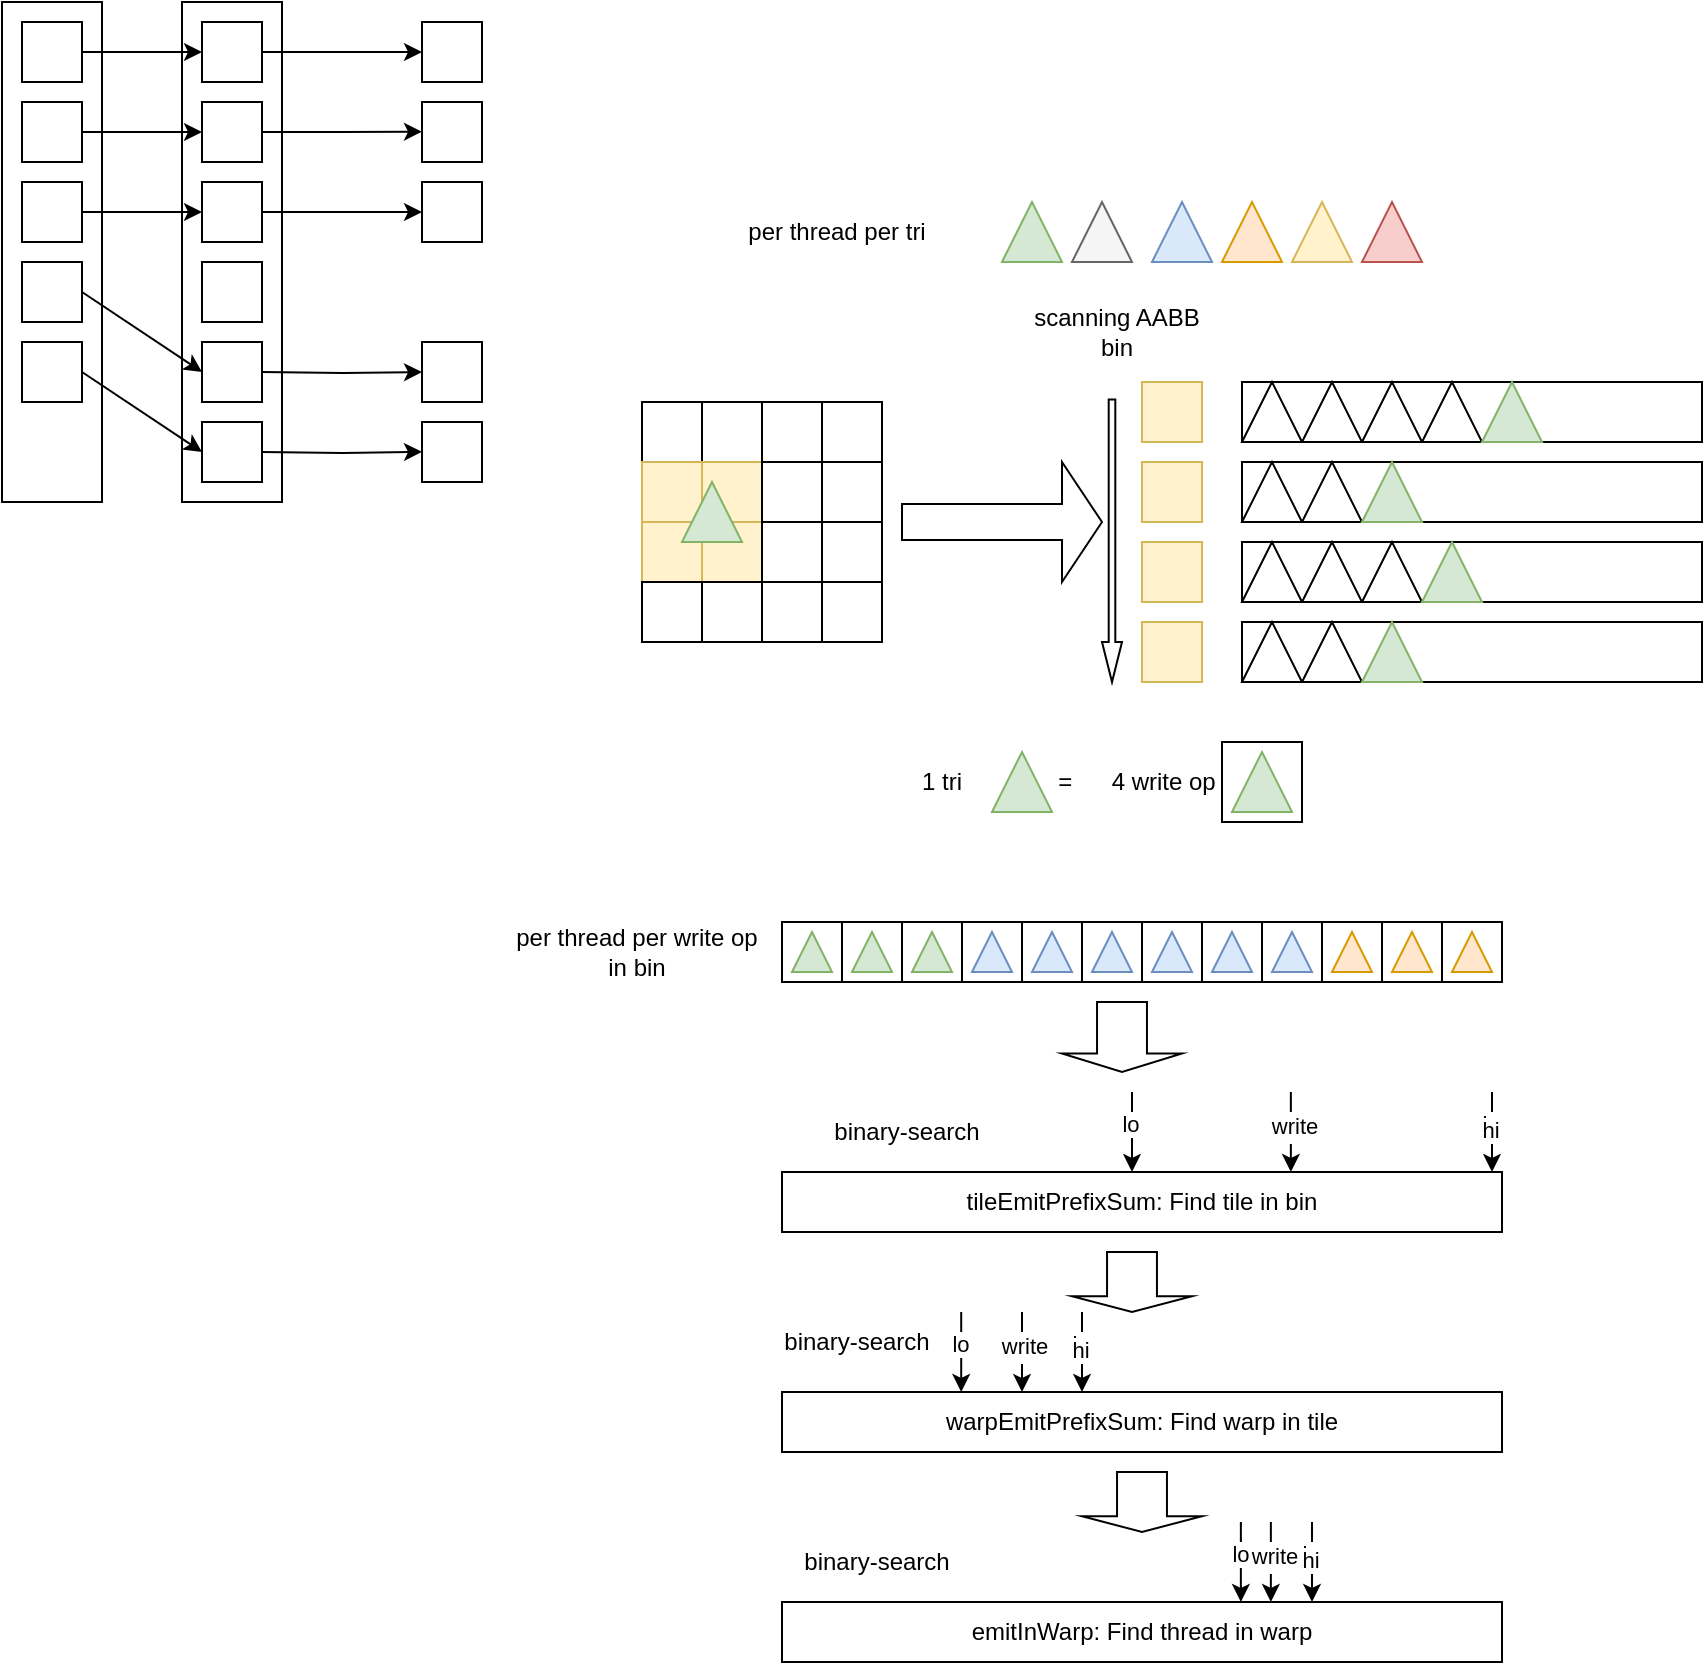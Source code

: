 <mxfile version="24.0.5" type="github">
  <diagram name="第 1 页" id="LOQZdf_YecflDSfbPk9R">
    <mxGraphModel dx="865" dy="490" grid="1" gridSize="10" guides="1" tooltips="1" connect="1" arrows="1" fold="1" page="1" pageScale="1" pageWidth="827" pageHeight="1169" math="0" shadow="0">
      <root>
        <mxCell id="0" />
        <mxCell id="1" parent="0" />
        <mxCell id="KsGBipaj28z4vU5Ojqf7-1" value="" style="rounded=0;whiteSpace=wrap;html=1;" vertex="1" parent="1">
          <mxGeometry x="140" y="20" width="50" height="250" as="geometry" />
        </mxCell>
        <mxCell id="KsGBipaj28z4vU5Ojqf7-9" value="" style="edgeStyle=orthogonalEdgeStyle;rounded=0;orthogonalLoop=1;jettySize=auto;html=1;" edge="1" parent="1" source="KsGBipaj28z4vU5Ojqf7-2" target="KsGBipaj28z4vU5Ojqf7-8">
          <mxGeometry relative="1" as="geometry" />
        </mxCell>
        <mxCell id="KsGBipaj28z4vU5Ojqf7-2" value="" style="rounded=0;whiteSpace=wrap;html=1;" vertex="1" parent="1">
          <mxGeometry x="150" y="30" width="30" height="30" as="geometry" />
        </mxCell>
        <mxCell id="KsGBipaj28z4vU5Ojqf7-14" style="edgeStyle=orthogonalEdgeStyle;rounded=0;orthogonalLoop=1;jettySize=auto;html=1;exitX=1;exitY=0.5;exitDx=0;exitDy=0;" edge="1" parent="1" source="KsGBipaj28z4vU5Ojqf7-3">
          <mxGeometry relative="1" as="geometry">
            <mxPoint x="260.0" y="84.857" as="targetPoint" />
          </mxGeometry>
        </mxCell>
        <mxCell id="KsGBipaj28z4vU5Ojqf7-3" value="" style="rounded=0;whiteSpace=wrap;html=1;" vertex="1" parent="1">
          <mxGeometry x="150" y="70" width="30" height="30" as="geometry" />
        </mxCell>
        <mxCell id="KsGBipaj28z4vU5Ojqf7-12" value="" style="edgeStyle=orthogonalEdgeStyle;rounded=0;orthogonalLoop=1;jettySize=auto;html=1;" edge="1" parent="1" source="KsGBipaj28z4vU5Ojqf7-4" target="KsGBipaj28z4vU5Ojqf7-11">
          <mxGeometry relative="1" as="geometry" />
        </mxCell>
        <mxCell id="KsGBipaj28z4vU5Ojqf7-4" value="" style="rounded=0;whiteSpace=wrap;html=1;" vertex="1" parent="1">
          <mxGeometry x="150" y="110" width="30" height="30" as="geometry" />
        </mxCell>
        <mxCell id="KsGBipaj28z4vU5Ojqf7-5" value="" style="rounded=0;whiteSpace=wrap;html=1;" vertex="1" parent="1">
          <mxGeometry x="150" y="150" width="30" height="30" as="geometry" />
        </mxCell>
        <mxCell id="KsGBipaj28z4vU5Ojqf7-6" value="" style="rounded=0;whiteSpace=wrap;html=1;" vertex="1" parent="1">
          <mxGeometry x="150" y="190" width="30" height="30" as="geometry" />
        </mxCell>
        <mxCell id="KsGBipaj28z4vU5Ojqf7-7" value="" style="rounded=0;whiteSpace=wrap;html=1;" vertex="1" parent="1">
          <mxGeometry x="150" y="230" width="30" height="30" as="geometry" />
        </mxCell>
        <mxCell id="KsGBipaj28z4vU5Ojqf7-8" value="" style="rounded=0;whiteSpace=wrap;html=1;" vertex="1" parent="1">
          <mxGeometry x="260" y="30" width="30" height="30" as="geometry" />
        </mxCell>
        <mxCell id="KsGBipaj28z4vU5Ojqf7-11" value="" style="rounded=0;whiteSpace=wrap;html=1;" vertex="1" parent="1">
          <mxGeometry x="260" y="110" width="30" height="30" as="geometry" />
        </mxCell>
        <mxCell id="KsGBipaj28z4vU5Ojqf7-15" value="" style="rounded=0;whiteSpace=wrap;html=1;" vertex="1" parent="1">
          <mxGeometry x="260" y="70" width="30" height="30" as="geometry" />
        </mxCell>
        <mxCell id="KsGBipaj28z4vU5Ojqf7-16" value="" style="edgeStyle=orthogonalEdgeStyle;rounded=0;orthogonalLoop=1;jettySize=auto;html=1;" edge="1" parent="1" target="KsGBipaj28z4vU5Ojqf7-18">
          <mxGeometry relative="1" as="geometry">
            <mxPoint x="180" y="205" as="sourcePoint" />
          </mxGeometry>
        </mxCell>
        <mxCell id="KsGBipaj28z4vU5Ojqf7-17" style="edgeStyle=orthogonalEdgeStyle;rounded=0;orthogonalLoop=1;jettySize=auto;html=1;exitX=1;exitY=0.5;exitDx=0;exitDy=0;" edge="1" parent="1">
          <mxGeometry relative="1" as="geometry">
            <mxPoint x="260.0" y="244.857" as="targetPoint" />
            <mxPoint x="180" y="245" as="sourcePoint" />
          </mxGeometry>
        </mxCell>
        <mxCell id="KsGBipaj28z4vU5Ojqf7-18" value="" style="rounded=0;whiteSpace=wrap;html=1;" vertex="1" parent="1">
          <mxGeometry x="260" y="190" width="30" height="30" as="geometry" />
        </mxCell>
        <mxCell id="KsGBipaj28z4vU5Ojqf7-19" value="" style="rounded=0;whiteSpace=wrap;html=1;" vertex="1" parent="1">
          <mxGeometry x="260" y="230" width="30" height="30" as="geometry" />
        </mxCell>
        <mxCell id="KsGBipaj28z4vU5Ojqf7-20" value="" style="rounded=0;whiteSpace=wrap;html=1;" vertex="1" parent="1">
          <mxGeometry x="50" y="20" width="50" height="250" as="geometry" />
        </mxCell>
        <mxCell id="KsGBipaj28z4vU5Ojqf7-26" style="edgeStyle=orthogonalEdgeStyle;rounded=0;orthogonalLoop=1;jettySize=auto;html=1;exitX=1;exitY=0.5;exitDx=0;exitDy=0;entryX=0;entryY=0.5;entryDx=0;entryDy=0;" edge="1" parent="1" source="KsGBipaj28z4vU5Ojqf7-21" target="KsGBipaj28z4vU5Ojqf7-2">
          <mxGeometry relative="1" as="geometry" />
        </mxCell>
        <mxCell id="KsGBipaj28z4vU5Ojqf7-21" value="" style="rounded=0;whiteSpace=wrap;html=1;" vertex="1" parent="1">
          <mxGeometry x="60" y="30" width="30" height="30" as="geometry" />
        </mxCell>
        <mxCell id="KsGBipaj28z4vU5Ojqf7-27" style="edgeStyle=orthogonalEdgeStyle;rounded=0;orthogonalLoop=1;jettySize=auto;html=1;exitX=1;exitY=0.5;exitDx=0;exitDy=0;entryX=0;entryY=0.5;entryDx=0;entryDy=0;" edge="1" parent="1" source="KsGBipaj28z4vU5Ojqf7-22" target="KsGBipaj28z4vU5Ojqf7-3">
          <mxGeometry relative="1" as="geometry" />
        </mxCell>
        <mxCell id="KsGBipaj28z4vU5Ojqf7-22" value="" style="rounded=0;whiteSpace=wrap;html=1;" vertex="1" parent="1">
          <mxGeometry x="60" y="70" width="30" height="30" as="geometry" />
        </mxCell>
        <mxCell id="KsGBipaj28z4vU5Ojqf7-28" style="edgeStyle=orthogonalEdgeStyle;rounded=0;orthogonalLoop=1;jettySize=auto;html=1;exitX=1;exitY=0.5;exitDx=0;exitDy=0;entryX=0;entryY=0.5;entryDx=0;entryDy=0;" edge="1" parent="1" source="KsGBipaj28z4vU5Ojqf7-23" target="KsGBipaj28z4vU5Ojqf7-4">
          <mxGeometry relative="1" as="geometry" />
        </mxCell>
        <mxCell id="KsGBipaj28z4vU5Ojqf7-23" value="" style="rounded=0;whiteSpace=wrap;html=1;" vertex="1" parent="1">
          <mxGeometry x="60" y="110" width="30" height="30" as="geometry" />
        </mxCell>
        <mxCell id="KsGBipaj28z4vU5Ojqf7-29" style="rounded=0;orthogonalLoop=1;jettySize=auto;html=1;exitX=1;exitY=0.5;exitDx=0;exitDy=0;entryX=0;entryY=0.5;entryDx=0;entryDy=0;" edge="1" parent="1" source="KsGBipaj28z4vU5Ojqf7-24" target="KsGBipaj28z4vU5Ojqf7-6">
          <mxGeometry relative="1" as="geometry" />
        </mxCell>
        <mxCell id="KsGBipaj28z4vU5Ojqf7-24" value="" style="rounded=0;whiteSpace=wrap;html=1;" vertex="1" parent="1">
          <mxGeometry x="60" y="150" width="30" height="30" as="geometry" />
        </mxCell>
        <mxCell id="KsGBipaj28z4vU5Ojqf7-30" style="rounded=0;orthogonalLoop=1;jettySize=auto;html=1;exitX=1;exitY=0.5;exitDx=0;exitDy=0;entryX=0;entryY=0.5;entryDx=0;entryDy=0;" edge="1" parent="1" source="KsGBipaj28z4vU5Ojqf7-25" target="KsGBipaj28z4vU5Ojqf7-7">
          <mxGeometry relative="1" as="geometry" />
        </mxCell>
        <mxCell id="KsGBipaj28z4vU5Ojqf7-25" value="" style="rounded=0;whiteSpace=wrap;html=1;" vertex="1" parent="1">
          <mxGeometry x="60" y="190" width="30" height="30" as="geometry" />
        </mxCell>
        <mxCell id="KsGBipaj28z4vU5Ojqf7-32" value="" style="rounded=0;whiteSpace=wrap;html=1;" vertex="1" parent="1">
          <mxGeometry x="370" y="220" width="30" height="30" as="geometry" />
        </mxCell>
        <mxCell id="KsGBipaj28z4vU5Ojqf7-33" value="" style="rounded=0;whiteSpace=wrap;html=1;" vertex="1" parent="1">
          <mxGeometry x="400" y="220" width="30" height="30" as="geometry" />
        </mxCell>
        <mxCell id="KsGBipaj28z4vU5Ojqf7-34" value="" style="rounded=0;whiteSpace=wrap;html=1;" vertex="1" parent="1">
          <mxGeometry x="430" y="220" width="30" height="30" as="geometry" />
        </mxCell>
        <mxCell id="KsGBipaj28z4vU5Ojqf7-35" value="" style="rounded=0;whiteSpace=wrap;html=1;" vertex="1" parent="1">
          <mxGeometry x="460" y="220" width="30" height="30" as="geometry" />
        </mxCell>
        <mxCell id="KsGBipaj28z4vU5Ojqf7-36" value="" style="rounded=0;whiteSpace=wrap;html=1;fillColor=#fff2cc;strokeColor=#d6b656;" vertex="1" parent="1">
          <mxGeometry x="370" y="250" width="30" height="30" as="geometry" />
        </mxCell>
        <mxCell id="KsGBipaj28z4vU5Ojqf7-37" value="" style="rounded=0;whiteSpace=wrap;html=1;fillColor=#fff2cc;strokeColor=#d6b656;" vertex="1" parent="1">
          <mxGeometry x="400" y="250" width="30" height="30" as="geometry" />
        </mxCell>
        <mxCell id="KsGBipaj28z4vU5Ojqf7-38" value="" style="rounded=0;whiteSpace=wrap;html=1;" vertex="1" parent="1">
          <mxGeometry x="430" y="250" width="30" height="30" as="geometry" />
        </mxCell>
        <mxCell id="KsGBipaj28z4vU5Ojqf7-39" value="" style="rounded=0;whiteSpace=wrap;html=1;" vertex="1" parent="1">
          <mxGeometry x="460" y="250" width="30" height="30" as="geometry" />
        </mxCell>
        <mxCell id="KsGBipaj28z4vU5Ojqf7-40" value="" style="rounded=0;whiteSpace=wrap;html=1;fillColor=#fff2cc;strokeColor=#d6b656;" vertex="1" parent="1">
          <mxGeometry x="370" y="280" width="30" height="30" as="geometry" />
        </mxCell>
        <mxCell id="KsGBipaj28z4vU5Ojqf7-41" value="" style="rounded=0;whiteSpace=wrap;html=1;fillColor=#fff2cc;strokeColor=#d6b656;" vertex="1" parent="1">
          <mxGeometry x="400" y="280" width="30" height="30" as="geometry" />
        </mxCell>
        <mxCell id="KsGBipaj28z4vU5Ojqf7-42" value="" style="rounded=0;whiteSpace=wrap;html=1;" vertex="1" parent="1">
          <mxGeometry x="430" y="280" width="30" height="30" as="geometry" />
        </mxCell>
        <mxCell id="KsGBipaj28z4vU5Ojqf7-43" value="" style="rounded=0;whiteSpace=wrap;html=1;" vertex="1" parent="1">
          <mxGeometry x="460" y="280" width="30" height="30" as="geometry" />
        </mxCell>
        <mxCell id="KsGBipaj28z4vU5Ojqf7-44" value="" style="rounded=0;whiteSpace=wrap;html=1;" vertex="1" parent="1">
          <mxGeometry x="370" y="310" width="30" height="30" as="geometry" />
        </mxCell>
        <mxCell id="KsGBipaj28z4vU5Ojqf7-45" value="" style="rounded=0;whiteSpace=wrap;html=1;" vertex="1" parent="1">
          <mxGeometry x="400" y="310" width="30" height="30" as="geometry" />
        </mxCell>
        <mxCell id="KsGBipaj28z4vU5Ojqf7-46" value="" style="rounded=0;whiteSpace=wrap;html=1;" vertex="1" parent="1">
          <mxGeometry x="430" y="310" width="30" height="30" as="geometry" />
        </mxCell>
        <mxCell id="KsGBipaj28z4vU5Ojqf7-47" value="" style="rounded=0;whiteSpace=wrap;html=1;" vertex="1" parent="1">
          <mxGeometry x="460" y="310" width="30" height="30" as="geometry" />
        </mxCell>
        <mxCell id="KsGBipaj28z4vU5Ojqf7-31" value="" style="triangle;whiteSpace=wrap;html=1;rotation=-90;fillColor=#d5e8d4;strokeColor=#82b366;" vertex="1" parent="1">
          <mxGeometry x="390" y="260" width="30" height="30" as="geometry" />
        </mxCell>
        <mxCell id="KsGBipaj28z4vU5Ojqf7-51" value="" style="rounded=0;whiteSpace=wrap;html=1;fillColor=#fff2cc;strokeColor=#d6b656;" vertex="1" parent="1">
          <mxGeometry x="620" y="210" width="30" height="30" as="geometry" />
        </mxCell>
        <mxCell id="KsGBipaj28z4vU5Ojqf7-52" value="" style="rounded=0;whiteSpace=wrap;html=1;fillColor=#fff2cc;strokeColor=#d6b656;" vertex="1" parent="1">
          <mxGeometry x="620" y="250" width="30" height="30" as="geometry" />
        </mxCell>
        <mxCell id="KsGBipaj28z4vU5Ojqf7-53" value="" style="rounded=0;whiteSpace=wrap;html=1;fillColor=#fff2cc;strokeColor=#d6b656;" vertex="1" parent="1">
          <mxGeometry x="620" y="290" width="30" height="30" as="geometry" />
        </mxCell>
        <mxCell id="KsGBipaj28z4vU5Ojqf7-54" value="" style="rounded=0;whiteSpace=wrap;html=1;fillColor=#fff2cc;strokeColor=#d6b656;" vertex="1" parent="1">
          <mxGeometry x="620" y="330" width="30" height="30" as="geometry" />
        </mxCell>
        <mxCell id="KsGBipaj28z4vU5Ojqf7-55" value="" style="rounded=0;whiteSpace=wrap;html=1;" vertex="1" parent="1">
          <mxGeometry x="670" y="210" width="230" height="30" as="geometry" />
        </mxCell>
        <mxCell id="KsGBipaj28z4vU5Ojqf7-56" value="" style="rounded=0;whiteSpace=wrap;html=1;" vertex="1" parent="1">
          <mxGeometry x="670" y="250" width="230" height="30" as="geometry" />
        </mxCell>
        <mxCell id="KsGBipaj28z4vU5Ojqf7-57" value="" style="rounded=0;whiteSpace=wrap;html=1;" vertex="1" parent="1">
          <mxGeometry x="670" y="290" width="230" height="30" as="geometry" />
        </mxCell>
        <mxCell id="KsGBipaj28z4vU5Ojqf7-58" value="" style="rounded=0;whiteSpace=wrap;html=1;" vertex="1" parent="1">
          <mxGeometry x="670" y="330" width="230" height="30" as="geometry" />
        </mxCell>
        <mxCell id="KsGBipaj28z4vU5Ojqf7-59" value="" style="triangle;whiteSpace=wrap;html=1;rotation=-90;" vertex="1" parent="1">
          <mxGeometry x="670" y="210" width="30" height="30" as="geometry" />
        </mxCell>
        <mxCell id="KsGBipaj28z4vU5Ojqf7-60" value="" style="triangle;whiteSpace=wrap;html=1;rotation=-90;" vertex="1" parent="1">
          <mxGeometry x="700" y="210" width="30" height="30" as="geometry" />
        </mxCell>
        <mxCell id="KsGBipaj28z4vU5Ojqf7-61" value="" style="triangle;whiteSpace=wrap;html=1;rotation=-90;" vertex="1" parent="1">
          <mxGeometry x="670" y="250" width="30" height="30" as="geometry" />
        </mxCell>
        <mxCell id="KsGBipaj28z4vU5Ojqf7-62" value="" style="triangle;whiteSpace=wrap;html=1;rotation=-90;" vertex="1" parent="1">
          <mxGeometry x="700" y="250" width="30" height="30" as="geometry" />
        </mxCell>
        <mxCell id="KsGBipaj28z4vU5Ojqf7-63" value="" style="triangle;whiteSpace=wrap;html=1;rotation=-90;" vertex="1" parent="1">
          <mxGeometry x="670" y="290" width="30" height="30" as="geometry" />
        </mxCell>
        <mxCell id="KsGBipaj28z4vU5Ojqf7-64" value="" style="triangle;whiteSpace=wrap;html=1;rotation=-90;" vertex="1" parent="1">
          <mxGeometry x="700" y="290" width="30" height="30" as="geometry" />
        </mxCell>
        <mxCell id="KsGBipaj28z4vU5Ojqf7-65" value="" style="triangle;whiteSpace=wrap;html=1;rotation=-90;" vertex="1" parent="1">
          <mxGeometry x="670" y="330" width="30" height="30" as="geometry" />
        </mxCell>
        <mxCell id="KsGBipaj28z4vU5Ojqf7-66" value="" style="triangle;whiteSpace=wrap;html=1;rotation=-90;" vertex="1" parent="1">
          <mxGeometry x="700" y="330" width="30" height="30" as="geometry" />
        </mxCell>
        <mxCell id="KsGBipaj28z4vU5Ojqf7-67" value="" style="triangle;whiteSpace=wrap;html=1;rotation=-90;" vertex="1" parent="1">
          <mxGeometry x="730" y="210" width="30" height="30" as="geometry" />
        </mxCell>
        <mxCell id="KsGBipaj28z4vU5Ojqf7-68" value="" style="triangle;whiteSpace=wrap;html=1;rotation=-90;" vertex="1" parent="1">
          <mxGeometry x="760" y="210" width="30" height="30" as="geometry" />
        </mxCell>
        <mxCell id="KsGBipaj28z4vU5Ojqf7-69" value="" style="triangle;whiteSpace=wrap;html=1;rotation=-90;" vertex="1" parent="1">
          <mxGeometry x="730" y="290" width="30" height="30" as="geometry" />
        </mxCell>
        <mxCell id="KsGBipaj28z4vU5Ojqf7-71" value="" style="triangle;whiteSpace=wrap;html=1;rotation=-90;fillColor=#d5e8d4;strokeColor=#82b366;" vertex="1" parent="1">
          <mxGeometry x="790" y="210" width="30" height="30" as="geometry" />
        </mxCell>
        <mxCell id="KsGBipaj28z4vU5Ojqf7-72" value="" style="triangle;whiteSpace=wrap;html=1;rotation=-90;fillColor=#d5e8d4;strokeColor=#82b366;" vertex="1" parent="1">
          <mxGeometry x="730" y="250" width="30" height="30" as="geometry" />
        </mxCell>
        <mxCell id="KsGBipaj28z4vU5Ojqf7-73" value="" style="triangle;whiteSpace=wrap;html=1;rotation=-90;fillColor=#d5e8d4;strokeColor=#82b366;" vertex="1" parent="1">
          <mxGeometry x="760" y="290" width="30" height="30" as="geometry" />
        </mxCell>
        <mxCell id="KsGBipaj28z4vU5Ojqf7-74" value="" style="triangle;whiteSpace=wrap;html=1;rotation=-90;fillColor=#d5e8d4;strokeColor=#82b366;" vertex="1" parent="1">
          <mxGeometry x="730" y="330" width="30" height="30" as="geometry" />
        </mxCell>
        <mxCell id="KsGBipaj28z4vU5Ojqf7-76" value="" style="html=1;shadow=0;dashed=0;align=center;verticalAlign=middle;shape=mxgraph.arrows2.arrow;dy=0.67;dx=20;notch=0;rotation=90;" vertex="1" parent="1">
          <mxGeometry x="534.38" y="284.38" width="141.25" height="10" as="geometry" />
        </mxCell>
        <mxCell id="KsGBipaj28z4vU5Ojqf7-77" value="scanning AABB bin" style="text;html=1;align=center;verticalAlign=middle;whiteSpace=wrap;rounded=0;" vertex="1" parent="1">
          <mxGeometry x="565" y="170" width="85" height="30" as="geometry" />
        </mxCell>
        <mxCell id="KsGBipaj28z4vU5Ojqf7-80" value="" style="shape=singleArrow;whiteSpace=wrap;html=1;" vertex="1" parent="1">
          <mxGeometry x="500" y="250" width="100" height="60" as="geometry" />
        </mxCell>
        <mxCell id="KsGBipaj28z4vU5Ojqf7-95" value="" style="rounded=0;whiteSpace=wrap;html=1;rotation=-90;container=0;" vertex="1" parent="1">
          <mxGeometry x="440" y="480" width="30" height="30" as="geometry" />
        </mxCell>
        <mxCell id="KsGBipaj28z4vU5Ojqf7-119" value="" style="group" vertex="1" connectable="0" parent="1">
          <mxGeometry x="490" y="390" width="210" height="40" as="geometry" />
        </mxCell>
        <mxCell id="KsGBipaj28z4vU5Ojqf7-106" value="" style="triangle;whiteSpace=wrap;html=1;rotation=-90;fillColor=#d5e8d4;strokeColor=#82b366;" vertex="1" parent="KsGBipaj28z4vU5Ojqf7-119">
          <mxGeometry x="55" y="5" width="30" height="30" as="geometry" />
        </mxCell>
        <mxCell id="KsGBipaj28z4vU5Ojqf7-116" value="" style="group" vertex="1" connectable="0" parent="KsGBipaj28z4vU5Ojqf7-119">
          <mxGeometry x="170" width="40" height="40" as="geometry" />
        </mxCell>
        <mxCell id="KsGBipaj28z4vU5Ojqf7-114" value="" style="rounded=0;whiteSpace=wrap;html=1;" vertex="1" parent="KsGBipaj28z4vU5Ojqf7-116">
          <mxGeometry width="40" height="40" as="geometry" />
        </mxCell>
        <mxCell id="KsGBipaj28z4vU5Ojqf7-115" value="" style="triangle;whiteSpace=wrap;html=1;rotation=-90;fillColor=#d5e8d4;strokeColor=#82b366;" vertex="1" parent="KsGBipaj28z4vU5Ojqf7-116">
          <mxGeometry x="5" y="5" width="30" height="30" as="geometry" />
        </mxCell>
        <mxCell id="KsGBipaj28z4vU5Ojqf7-117" value="1 tri" style="text;html=1;align=center;verticalAlign=middle;whiteSpace=wrap;rounded=0;" vertex="1" parent="KsGBipaj28z4vU5Ojqf7-119">
          <mxGeometry y="5" width="60" height="30" as="geometry" />
        </mxCell>
        <mxCell id="KsGBipaj28z4vU5Ojqf7-118" value="=&lt;span style=&quot;white-space: pre;&quot;&gt;&#x9;&lt;/span&gt;4 write op" style="text;html=1;align=center;verticalAlign=middle;whiteSpace=wrap;rounded=0;" vertex="1" parent="KsGBipaj28z4vU5Ojqf7-119">
          <mxGeometry x="85" y="5" width="85" height="30" as="geometry" />
        </mxCell>
        <mxCell id="KsGBipaj28z4vU5Ojqf7-120" value="" style="triangle;whiteSpace=wrap;html=1;rotation=-90;fillColor=#d5e8d4;strokeColor=#82b366;" vertex="1" parent="1">
          <mxGeometry x="445" y="485" width="20" height="20" as="geometry" />
        </mxCell>
        <mxCell id="KsGBipaj28z4vU5Ojqf7-121" value="" style="rounded=0;whiteSpace=wrap;html=1;rotation=-90;container=0;" vertex="1" parent="1">
          <mxGeometry x="470" y="480" width="30" height="30" as="geometry" />
        </mxCell>
        <mxCell id="KsGBipaj28z4vU5Ojqf7-122" value="" style="triangle;whiteSpace=wrap;html=1;rotation=-90;fillColor=#d5e8d4;strokeColor=#82b366;" vertex="1" parent="1">
          <mxGeometry x="475" y="485" width="20" height="20" as="geometry" />
        </mxCell>
        <mxCell id="KsGBipaj28z4vU5Ojqf7-123" value="" style="triangle;whiteSpace=wrap;html=1;rotation=-90;fillColor=#d5e8d4;strokeColor=#82b366;" vertex="1" parent="1">
          <mxGeometry x="550" y="120" width="30" height="30" as="geometry" />
        </mxCell>
        <mxCell id="KsGBipaj28z4vU5Ojqf7-124" value="" style="triangle;whiteSpace=wrap;html=1;rotation=-90;fillColor=#f5f5f5;strokeColor=#666666;fontColor=#333333;" vertex="1" parent="1">
          <mxGeometry x="585" y="120" width="30" height="30" as="geometry" />
        </mxCell>
        <mxCell id="KsGBipaj28z4vU5Ojqf7-125" value="" style="triangle;whiteSpace=wrap;html=1;rotation=-90;fillColor=#dae8fc;strokeColor=#6c8ebf;" vertex="1" parent="1">
          <mxGeometry x="625" y="120" width="30" height="30" as="geometry" />
        </mxCell>
        <mxCell id="KsGBipaj28z4vU5Ojqf7-126" value="" style="triangle;whiteSpace=wrap;html=1;rotation=-90;fillColor=#ffe6cc;strokeColor=#d79b00;" vertex="1" parent="1">
          <mxGeometry x="660" y="120" width="30" height="30" as="geometry" />
        </mxCell>
        <mxCell id="KsGBipaj28z4vU5Ojqf7-127" value="" style="triangle;whiteSpace=wrap;html=1;rotation=-90;fillColor=#fff2cc;strokeColor=#d6b656;" vertex="1" parent="1">
          <mxGeometry x="695" y="120" width="30" height="30" as="geometry" />
        </mxCell>
        <mxCell id="KsGBipaj28z4vU5Ojqf7-128" value="" style="triangle;whiteSpace=wrap;html=1;rotation=-90;fillColor=#f8cecc;strokeColor=#b85450;" vertex="1" parent="1">
          <mxGeometry x="730" y="120" width="30" height="30" as="geometry" />
        </mxCell>
        <mxCell id="KsGBipaj28z4vU5Ojqf7-131" value="per thread per tri" style="text;html=1;align=center;verticalAlign=middle;whiteSpace=wrap;rounded=0;" vertex="1" parent="1">
          <mxGeometry x="415" y="120" width="105" height="30" as="geometry" />
        </mxCell>
        <mxCell id="KsGBipaj28z4vU5Ojqf7-132" value="per thread per write op&lt;div&gt;in bin&lt;/div&gt;" style="text;html=1;align=center;verticalAlign=middle;whiteSpace=wrap;rounded=0;" vertex="1" parent="1">
          <mxGeometry x="305" y="480" width="125" height="30" as="geometry" />
        </mxCell>
        <mxCell id="KsGBipaj28z4vU5Ojqf7-133" value="" style="rounded=0;whiteSpace=wrap;html=1;rotation=-90;container=0;" vertex="1" parent="1">
          <mxGeometry x="500" y="480" width="30" height="30" as="geometry" />
        </mxCell>
        <mxCell id="KsGBipaj28z4vU5Ojqf7-134" value="" style="triangle;whiteSpace=wrap;html=1;rotation=-90;fillColor=#d5e8d4;strokeColor=#82b366;" vertex="1" parent="1">
          <mxGeometry x="505" y="485" width="20" height="20" as="geometry" />
        </mxCell>
        <mxCell id="KsGBipaj28z4vU5Ojqf7-135" value="" style="rounded=0;whiteSpace=wrap;html=1;rotation=-90;container=0;" vertex="1" parent="1">
          <mxGeometry x="530" y="480" width="30" height="30" as="geometry" />
        </mxCell>
        <mxCell id="KsGBipaj28z4vU5Ojqf7-136" value="" style="triangle;whiteSpace=wrap;html=1;rotation=-90;fillColor=#dae8fc;strokeColor=#6c8ebf;" vertex="1" parent="1">
          <mxGeometry x="535" y="485" width="20" height="20" as="geometry" />
        </mxCell>
        <mxCell id="KsGBipaj28z4vU5Ojqf7-137" value="" style="rounded=0;whiteSpace=wrap;html=1;rotation=-90;container=0;" vertex="1" parent="1">
          <mxGeometry x="560" y="480" width="30" height="30" as="geometry" />
        </mxCell>
        <mxCell id="KsGBipaj28z4vU5Ojqf7-138" value="" style="triangle;whiteSpace=wrap;html=1;rotation=-90;fillColor=#dae8fc;strokeColor=#6c8ebf;" vertex="1" parent="1">
          <mxGeometry x="565" y="485" width="20" height="20" as="geometry" />
        </mxCell>
        <mxCell id="KsGBipaj28z4vU5Ojqf7-139" value="" style="rounded=0;whiteSpace=wrap;html=1;rotation=-90;container=0;" vertex="1" parent="1">
          <mxGeometry x="590" y="480" width="30" height="30" as="geometry" />
        </mxCell>
        <mxCell id="KsGBipaj28z4vU5Ojqf7-140" value="" style="triangle;whiteSpace=wrap;html=1;rotation=-90;fillColor=#dae8fc;strokeColor=#6c8ebf;" vertex="1" parent="1">
          <mxGeometry x="595" y="485" width="20" height="20" as="geometry" />
        </mxCell>
        <mxCell id="KsGBipaj28z4vU5Ojqf7-141" value="" style="rounded=0;whiteSpace=wrap;html=1;rotation=-90;container=0;" vertex="1" parent="1">
          <mxGeometry x="620" y="480" width="30" height="30" as="geometry" />
        </mxCell>
        <mxCell id="KsGBipaj28z4vU5Ojqf7-142" value="" style="triangle;whiteSpace=wrap;html=1;rotation=-90;fillColor=#dae8fc;strokeColor=#6c8ebf;" vertex="1" parent="1">
          <mxGeometry x="625" y="485" width="20" height="20" as="geometry" />
        </mxCell>
        <mxCell id="KsGBipaj28z4vU5Ojqf7-143" value="" style="rounded=0;whiteSpace=wrap;html=1;rotation=-90;container=0;" vertex="1" parent="1">
          <mxGeometry x="650" y="480" width="30" height="30" as="geometry" />
        </mxCell>
        <mxCell id="KsGBipaj28z4vU5Ojqf7-144" value="" style="triangle;whiteSpace=wrap;html=1;rotation=-90;fillColor=#dae8fc;strokeColor=#6c8ebf;" vertex="1" parent="1">
          <mxGeometry x="655" y="485" width="20" height="20" as="geometry" />
        </mxCell>
        <mxCell id="KsGBipaj28z4vU5Ojqf7-145" value="" style="rounded=0;whiteSpace=wrap;html=1;rotation=-90;container=0;" vertex="1" parent="1">
          <mxGeometry x="680" y="480" width="30" height="30" as="geometry" />
        </mxCell>
        <mxCell id="KsGBipaj28z4vU5Ojqf7-146" value="" style="triangle;whiteSpace=wrap;html=1;rotation=-90;fillColor=#dae8fc;strokeColor=#6c8ebf;" vertex="1" parent="1">
          <mxGeometry x="685" y="485" width="20" height="20" as="geometry" />
        </mxCell>
        <mxCell id="KsGBipaj28z4vU5Ojqf7-147" value="" style="rounded=0;whiteSpace=wrap;html=1;rotation=-90;container=0;" vertex="1" parent="1">
          <mxGeometry x="710" y="480" width="30" height="30" as="geometry" />
        </mxCell>
        <mxCell id="KsGBipaj28z4vU5Ojqf7-148" value="" style="triangle;whiteSpace=wrap;html=1;rotation=-90;fillColor=#ffe6cc;strokeColor=#d79b00;" vertex="1" parent="1">
          <mxGeometry x="715" y="485" width="20" height="20" as="geometry" />
        </mxCell>
        <mxCell id="KsGBipaj28z4vU5Ojqf7-149" value="" style="rounded=0;whiteSpace=wrap;html=1;rotation=-90;container=0;" vertex="1" parent="1">
          <mxGeometry x="740" y="480" width="30" height="30" as="geometry" />
        </mxCell>
        <mxCell id="KsGBipaj28z4vU5Ojqf7-150" value="" style="triangle;whiteSpace=wrap;html=1;rotation=-90;fillColor=#ffe6cc;strokeColor=#d79b00;" vertex="1" parent="1">
          <mxGeometry x="745" y="485" width="20" height="20" as="geometry" />
        </mxCell>
        <mxCell id="KsGBipaj28z4vU5Ojqf7-151" value="" style="rounded=0;whiteSpace=wrap;html=1;rotation=-90;container=0;" vertex="1" parent="1">
          <mxGeometry x="770" y="480" width="30" height="30" as="geometry" />
        </mxCell>
        <mxCell id="KsGBipaj28z4vU5Ojqf7-152" value="" style="triangle;whiteSpace=wrap;html=1;rotation=-90;fillColor=#ffe6cc;strokeColor=#d79b00;" vertex="1" parent="1">
          <mxGeometry x="775" y="485" width="20" height="20" as="geometry" />
        </mxCell>
        <mxCell id="KsGBipaj28z4vU5Ojqf7-153" value="tileEmitPrefixSum: Find tile in bin" style="rounded=0;whiteSpace=wrap;html=1;" vertex="1" parent="1">
          <mxGeometry x="440" y="605" width="360" height="30" as="geometry" />
        </mxCell>
        <mxCell id="KsGBipaj28z4vU5Ojqf7-154" value="" style="endArrow=classic;html=1;rounded=0;" edge="1" parent="1">
          <mxGeometry width="50" height="50" relative="1" as="geometry">
            <mxPoint x="615" y="565" as="sourcePoint" />
            <mxPoint x="615" y="605" as="targetPoint" />
          </mxGeometry>
        </mxCell>
        <mxCell id="KsGBipaj28z4vU5Ojqf7-155" value="lo" style="edgeLabel;html=1;align=center;verticalAlign=middle;resizable=0;points=[];" vertex="1" connectable="0" parent="KsGBipaj28z4vU5Ojqf7-154">
          <mxGeometry x="-0.23" y="-1" relative="1" as="geometry">
            <mxPoint as="offset" />
          </mxGeometry>
        </mxCell>
        <mxCell id="KsGBipaj28z4vU5Ojqf7-157" value="" style="endArrow=classic;html=1;rounded=0;" edge="1" parent="1">
          <mxGeometry width="50" height="50" relative="1" as="geometry">
            <mxPoint x="795" y="565" as="sourcePoint" />
            <mxPoint x="795" y="605" as="targetPoint" />
          </mxGeometry>
        </mxCell>
        <mxCell id="KsGBipaj28z4vU5Ojqf7-158" value="lo" style="edgeLabel;html=1;align=center;verticalAlign=middle;resizable=0;points=[];" vertex="1" connectable="0" parent="KsGBipaj28z4vU5Ojqf7-157">
          <mxGeometry x="-0.23" y="-1" relative="1" as="geometry">
            <mxPoint as="offset" />
          </mxGeometry>
        </mxCell>
        <mxCell id="KsGBipaj28z4vU5Ojqf7-159" value="hi" style="edgeLabel;html=1;align=center;verticalAlign=middle;resizable=0;points=[];" vertex="1" connectable="0" parent="KsGBipaj28z4vU5Ojqf7-157">
          <mxGeometry x="-0.087" y="-1" relative="1" as="geometry">
            <mxPoint as="offset" />
          </mxGeometry>
        </mxCell>
        <mxCell id="KsGBipaj28z4vU5Ojqf7-160" value="" style="endArrow=classic;html=1;rounded=0;" edge="1" parent="1">
          <mxGeometry width="50" height="50" relative="1" as="geometry">
            <mxPoint x="694.43" y="565" as="sourcePoint" />
            <mxPoint x="694.43" y="605" as="targetPoint" />
          </mxGeometry>
        </mxCell>
        <mxCell id="KsGBipaj28z4vU5Ojqf7-161" value="lo" style="edgeLabel;html=1;align=center;verticalAlign=middle;resizable=0;points=[];" vertex="1" connectable="0" parent="KsGBipaj28z4vU5Ojqf7-160">
          <mxGeometry x="-0.23" y="-1" relative="1" as="geometry">
            <mxPoint as="offset" />
          </mxGeometry>
        </mxCell>
        <mxCell id="KsGBipaj28z4vU5Ojqf7-162" value="hi" style="edgeLabel;html=1;align=center;verticalAlign=middle;resizable=0;points=[];" vertex="1" connectable="0" parent="KsGBipaj28z4vU5Ojqf7-160">
          <mxGeometry x="-0.087" y="-1" relative="1" as="geometry">
            <mxPoint as="offset" />
          </mxGeometry>
        </mxCell>
        <mxCell id="KsGBipaj28z4vU5Ojqf7-163" value="write" style="edgeLabel;html=1;align=center;verticalAlign=middle;resizable=0;points=[];" vertex="1" connectable="0" parent="KsGBipaj28z4vU5Ojqf7-160">
          <mxGeometry x="-0.173" y="1" relative="1" as="geometry">
            <mxPoint as="offset" />
          </mxGeometry>
        </mxCell>
        <mxCell id="KsGBipaj28z4vU5Ojqf7-164" value="" style="shape=singleArrow;direction=south;whiteSpace=wrap;html=1;arrowWidth=0.416;arrowSize=0.264;" vertex="1" parent="1">
          <mxGeometry x="580" y="520" width="60" height="35" as="geometry" />
        </mxCell>
        <mxCell id="KsGBipaj28z4vU5Ojqf7-166" value="warpEmitPrefixSum: Find warp in tile" style="rounded=0;whiteSpace=wrap;html=1;" vertex="1" parent="1">
          <mxGeometry x="440" y="715" width="360" height="30" as="geometry" />
        </mxCell>
        <mxCell id="KsGBipaj28z4vU5Ojqf7-167" value="" style="endArrow=classic;html=1;rounded=0;" edge="1" parent="1">
          <mxGeometry width="50" height="50" relative="1" as="geometry">
            <mxPoint x="529.6" y="675" as="sourcePoint" />
            <mxPoint x="529.6" y="715" as="targetPoint" />
          </mxGeometry>
        </mxCell>
        <mxCell id="KsGBipaj28z4vU5Ojqf7-168" value="lo" style="edgeLabel;html=1;align=center;verticalAlign=middle;resizable=0;points=[];" vertex="1" connectable="0" parent="KsGBipaj28z4vU5Ojqf7-167">
          <mxGeometry x="-0.23" y="-1" relative="1" as="geometry">
            <mxPoint as="offset" />
          </mxGeometry>
        </mxCell>
        <mxCell id="KsGBipaj28z4vU5Ojqf7-169" value="" style="endArrow=classic;html=1;rounded=0;" edge="1" parent="1">
          <mxGeometry width="50" height="50" relative="1" as="geometry">
            <mxPoint x="590" y="675" as="sourcePoint" />
            <mxPoint x="590" y="715" as="targetPoint" />
          </mxGeometry>
        </mxCell>
        <mxCell id="KsGBipaj28z4vU5Ojqf7-170" value="lo" style="edgeLabel;html=1;align=center;verticalAlign=middle;resizable=0;points=[];" vertex="1" connectable="0" parent="KsGBipaj28z4vU5Ojqf7-169">
          <mxGeometry x="-0.23" y="-1" relative="1" as="geometry">
            <mxPoint as="offset" />
          </mxGeometry>
        </mxCell>
        <mxCell id="KsGBipaj28z4vU5Ojqf7-171" value="hi" style="edgeLabel;html=1;align=center;verticalAlign=middle;resizable=0;points=[];" vertex="1" connectable="0" parent="KsGBipaj28z4vU5Ojqf7-169">
          <mxGeometry x="-0.087" y="-1" relative="1" as="geometry">
            <mxPoint as="offset" />
          </mxGeometry>
        </mxCell>
        <mxCell id="KsGBipaj28z4vU5Ojqf7-172" value="" style="endArrow=classic;html=1;rounded=0;" edge="1" parent="1">
          <mxGeometry width="50" height="50" relative="1" as="geometry">
            <mxPoint x="560" y="675" as="sourcePoint" />
            <mxPoint x="560" y="715" as="targetPoint" />
          </mxGeometry>
        </mxCell>
        <mxCell id="KsGBipaj28z4vU5Ojqf7-173" value="lo" style="edgeLabel;html=1;align=center;verticalAlign=middle;resizable=0;points=[];" vertex="1" connectable="0" parent="KsGBipaj28z4vU5Ojqf7-172">
          <mxGeometry x="-0.23" y="-1" relative="1" as="geometry">
            <mxPoint as="offset" />
          </mxGeometry>
        </mxCell>
        <mxCell id="KsGBipaj28z4vU5Ojqf7-174" value="hi" style="edgeLabel;html=1;align=center;verticalAlign=middle;resizable=0;points=[];" vertex="1" connectable="0" parent="KsGBipaj28z4vU5Ojqf7-172">
          <mxGeometry x="-0.087" y="-1" relative="1" as="geometry">
            <mxPoint as="offset" />
          </mxGeometry>
        </mxCell>
        <mxCell id="KsGBipaj28z4vU5Ojqf7-175" value="write" style="edgeLabel;html=1;align=center;verticalAlign=middle;resizable=0;points=[];" vertex="1" connectable="0" parent="KsGBipaj28z4vU5Ojqf7-172">
          <mxGeometry x="-0.173" y="1" relative="1" as="geometry">
            <mxPoint as="offset" />
          </mxGeometry>
        </mxCell>
        <mxCell id="KsGBipaj28z4vU5Ojqf7-176" value="" style="shape=singleArrow;direction=south;whiteSpace=wrap;html=1;arrowWidth=0.416;arrowSize=0.264;" vertex="1" parent="1">
          <mxGeometry x="585" y="645" width="60" height="30" as="geometry" />
        </mxCell>
        <mxCell id="KsGBipaj28z4vU5Ojqf7-177" value="emitInWarp: Find thread in warp" style="rounded=0;whiteSpace=wrap;html=1;" vertex="1" parent="1">
          <mxGeometry x="440" y="820" width="360" height="30" as="geometry" />
        </mxCell>
        <mxCell id="KsGBipaj28z4vU5Ojqf7-178" value="" style="endArrow=classic;html=1;rounded=0;" edge="1" parent="1">
          <mxGeometry width="50" height="50" relative="1" as="geometry">
            <mxPoint x="669.43" y="780" as="sourcePoint" />
            <mxPoint x="669.43" y="820" as="targetPoint" />
          </mxGeometry>
        </mxCell>
        <mxCell id="KsGBipaj28z4vU5Ojqf7-179" value="lo" style="edgeLabel;html=1;align=center;verticalAlign=middle;resizable=0;points=[];" vertex="1" connectable="0" parent="KsGBipaj28z4vU5Ojqf7-178">
          <mxGeometry x="-0.23" y="-1" relative="1" as="geometry">
            <mxPoint as="offset" />
          </mxGeometry>
        </mxCell>
        <mxCell id="KsGBipaj28z4vU5Ojqf7-180" value="" style="endArrow=classic;html=1;rounded=0;" edge="1" parent="1">
          <mxGeometry width="50" height="50" relative="1" as="geometry">
            <mxPoint x="705.0" y="780" as="sourcePoint" />
            <mxPoint x="705.0" y="820" as="targetPoint" />
          </mxGeometry>
        </mxCell>
        <mxCell id="KsGBipaj28z4vU5Ojqf7-181" value="lo" style="edgeLabel;html=1;align=center;verticalAlign=middle;resizable=0;points=[];" vertex="1" connectable="0" parent="KsGBipaj28z4vU5Ojqf7-180">
          <mxGeometry x="-0.23" y="-1" relative="1" as="geometry">
            <mxPoint as="offset" />
          </mxGeometry>
        </mxCell>
        <mxCell id="KsGBipaj28z4vU5Ojqf7-182" value="hi" style="edgeLabel;html=1;align=center;verticalAlign=middle;resizable=0;points=[];" vertex="1" connectable="0" parent="KsGBipaj28z4vU5Ojqf7-180">
          <mxGeometry x="-0.087" y="-1" relative="1" as="geometry">
            <mxPoint as="offset" />
          </mxGeometry>
        </mxCell>
        <mxCell id="KsGBipaj28z4vU5Ojqf7-183" value="" style="endArrow=classic;html=1;rounded=0;" edge="1" parent="1">
          <mxGeometry width="50" height="50" relative="1" as="geometry">
            <mxPoint x="684.43" y="780" as="sourcePoint" />
            <mxPoint x="684.43" y="820" as="targetPoint" />
          </mxGeometry>
        </mxCell>
        <mxCell id="KsGBipaj28z4vU5Ojqf7-184" value="lo" style="edgeLabel;html=1;align=center;verticalAlign=middle;resizable=0;points=[];" vertex="1" connectable="0" parent="KsGBipaj28z4vU5Ojqf7-183">
          <mxGeometry x="-0.23" y="-1" relative="1" as="geometry">
            <mxPoint as="offset" />
          </mxGeometry>
        </mxCell>
        <mxCell id="KsGBipaj28z4vU5Ojqf7-185" value="hi" style="edgeLabel;html=1;align=center;verticalAlign=middle;resizable=0;points=[];" vertex="1" connectable="0" parent="KsGBipaj28z4vU5Ojqf7-183">
          <mxGeometry x="-0.087" y="-1" relative="1" as="geometry">
            <mxPoint as="offset" />
          </mxGeometry>
        </mxCell>
        <mxCell id="KsGBipaj28z4vU5Ojqf7-186" value="write" style="edgeLabel;html=1;align=center;verticalAlign=middle;resizable=0;points=[];" vertex="1" connectable="0" parent="KsGBipaj28z4vU5Ojqf7-183">
          <mxGeometry x="-0.173" y="1" relative="1" as="geometry">
            <mxPoint as="offset" />
          </mxGeometry>
        </mxCell>
        <mxCell id="KsGBipaj28z4vU5Ojqf7-187" value="" style="shape=singleArrow;direction=south;whiteSpace=wrap;html=1;arrowWidth=0.416;arrowSize=0.264;" vertex="1" parent="1">
          <mxGeometry x="590" y="755" width="60" height="30" as="geometry" />
        </mxCell>
        <mxCell id="KsGBipaj28z4vU5Ojqf7-190" value="binary-search" style="text;html=1;align=center;verticalAlign=middle;whiteSpace=wrap;rounded=0;" vertex="1" parent="1">
          <mxGeometry x="455" y="570" width="95" height="30" as="geometry" />
        </mxCell>
        <mxCell id="KsGBipaj28z4vU5Ojqf7-192" value="binary-search" style="text;html=1;align=center;verticalAlign=middle;whiteSpace=wrap;rounded=0;" vertex="1" parent="1">
          <mxGeometry x="430" y="675" width="95" height="30" as="geometry" />
        </mxCell>
        <mxCell id="KsGBipaj28z4vU5Ojqf7-193" value="binary-search" style="text;html=1;align=center;verticalAlign=middle;whiteSpace=wrap;rounded=0;" vertex="1" parent="1">
          <mxGeometry x="440" y="785" width="95" height="30" as="geometry" />
        </mxCell>
      </root>
    </mxGraphModel>
  </diagram>
</mxfile>
